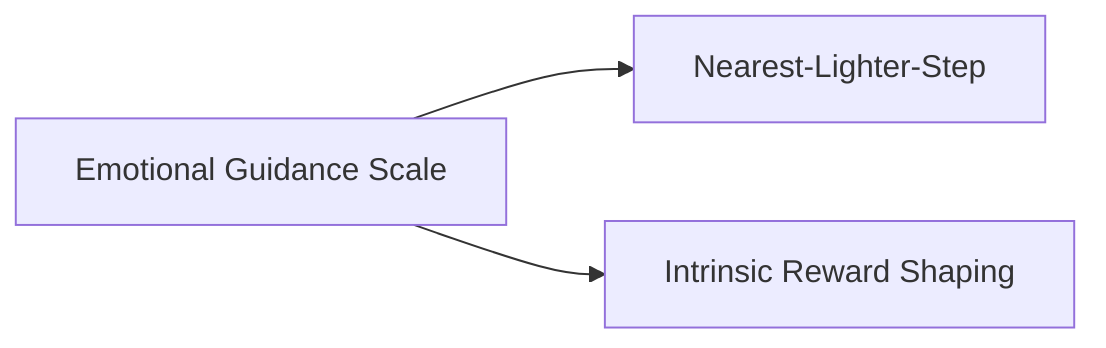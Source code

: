 flowchart LR; EGS[Emotional Guidance Scale]-->NLS[Nearest-Lighter-Step]; EGS-->Shaping[Intrinsic Reward Shaping];